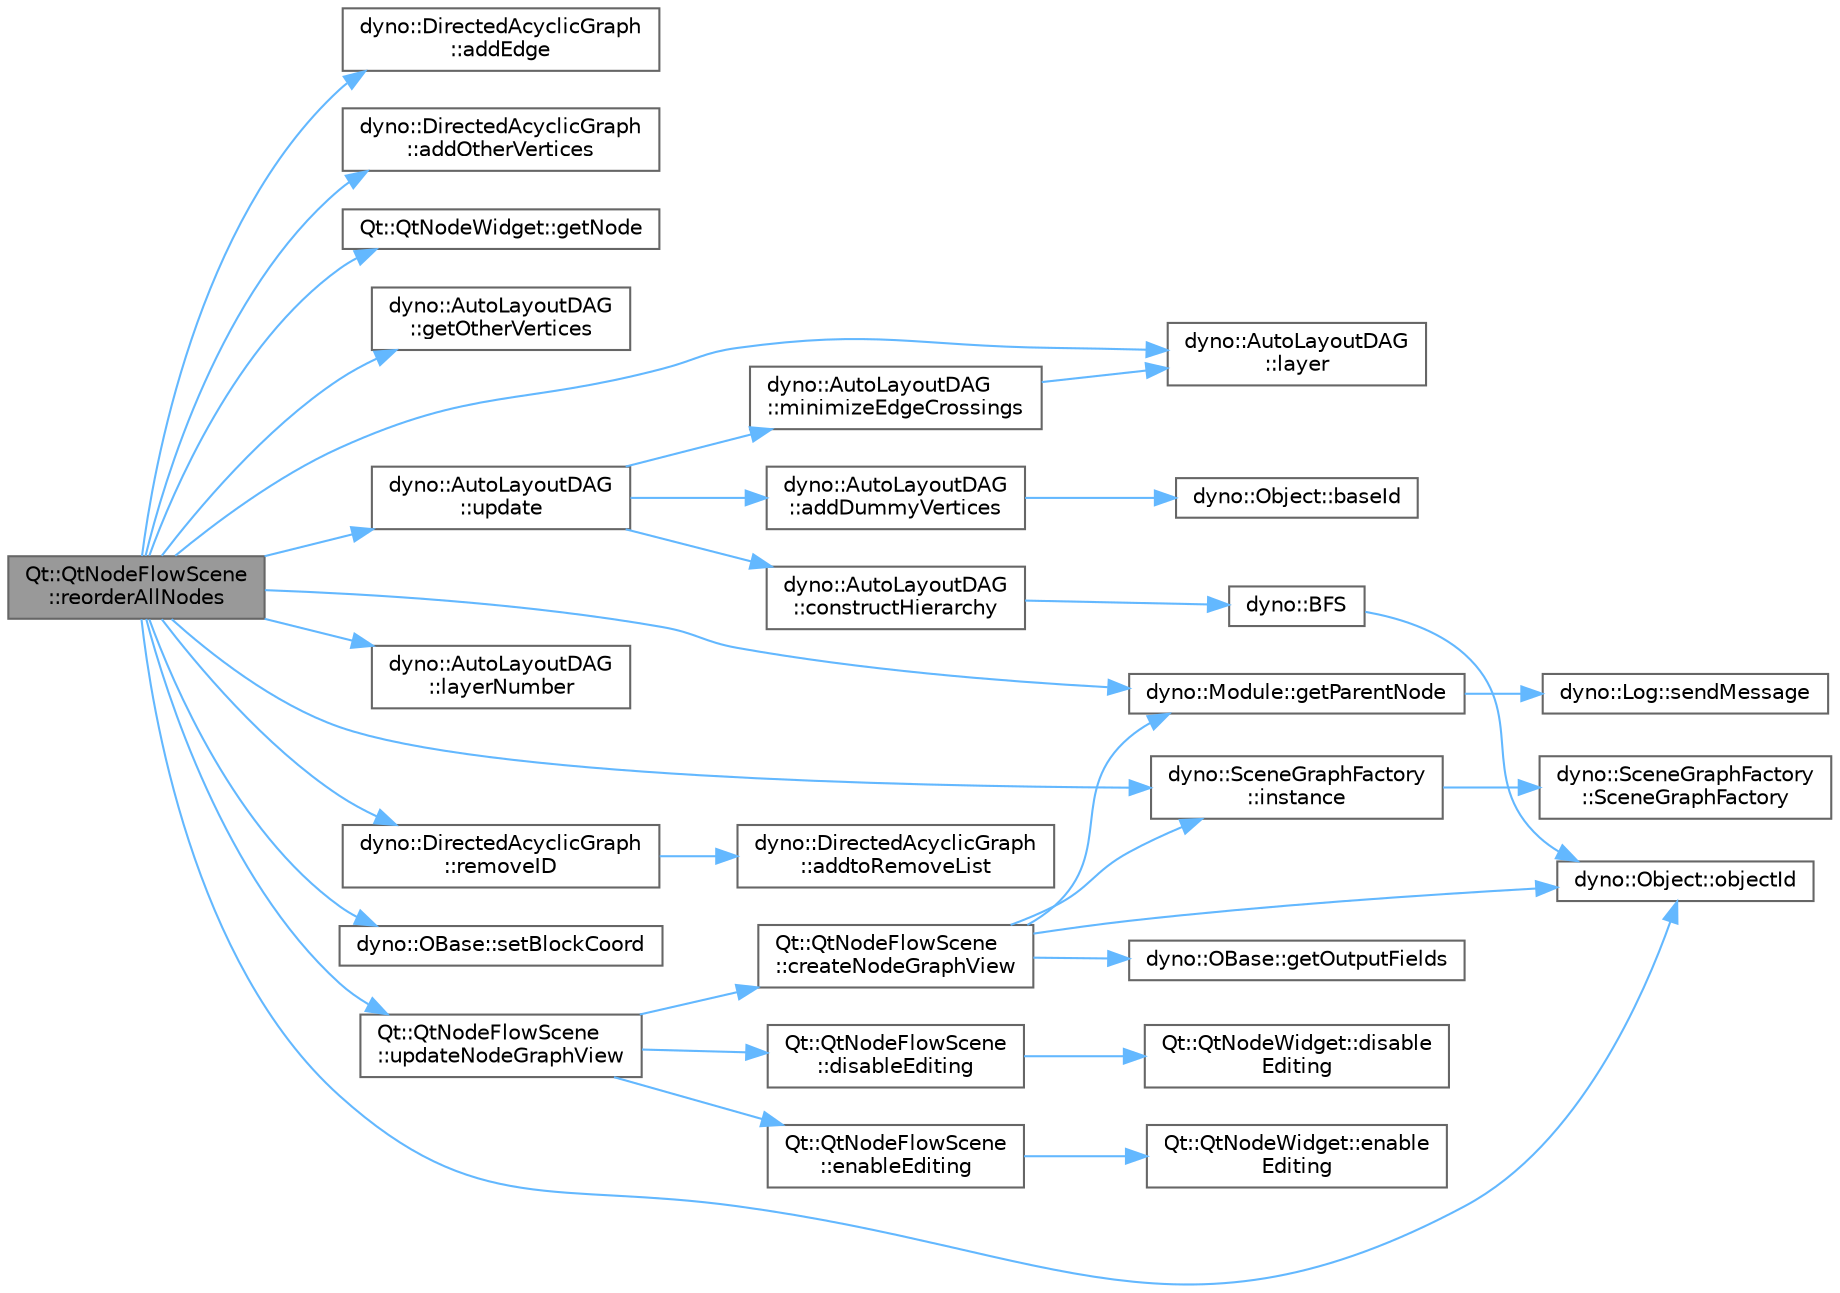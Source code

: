 digraph "Qt::QtNodeFlowScene::reorderAllNodes"
{
 // LATEX_PDF_SIZE
  bgcolor="transparent";
  edge [fontname=Helvetica,fontsize=10,labelfontname=Helvetica,labelfontsize=10];
  node [fontname=Helvetica,fontsize=10,shape=box,height=0.2,width=0.4];
  rankdir="LR";
  Node1 [id="Node000001",label="Qt::QtNodeFlowScene\l::reorderAllNodes",height=0.2,width=0.4,color="gray40", fillcolor="grey60", style="filled", fontcolor="black",tooltip=" "];
  Node1 -> Node2 [id="edge1_Node000001_Node000002",color="steelblue1",style="solid",tooltip=" "];
  Node2 [id="Node000002",label="dyno::DirectedAcyclicGraph\l::addEdge",height=0.2,width=0.4,color="grey40", fillcolor="white", style="filled",URL="$classdyno_1_1_directed_acyclic_graph.html#a4e9908833fad4fe38c120b09e55c4c21",tooltip=" "];
  Node1 -> Node3 [id="edge2_Node000001_Node000003",color="steelblue1",style="solid",tooltip=" "];
  Node3 [id="Node000003",label="dyno::DirectedAcyclicGraph\l::addOtherVertices",height=0.2,width=0.4,color="grey40", fillcolor="white", style="filled",URL="$classdyno_1_1_directed_acyclic_graph.html#af4be6fe9531843b1e20af769fb133496",tooltip=" "];
  Node1 -> Node4 [id="edge3_Node000001_Node000004",color="steelblue1",style="solid",tooltip=" "];
  Node4 [id="Node000004",label="Qt::QtNodeWidget::getNode",height=0.2,width=0.4,color="grey40", fillcolor="white", style="filled",URL="$class_qt_1_1_qt_node_widget.html#af1350f75e828fab6b9713c6ed0719406",tooltip=" "];
  Node1 -> Node5 [id="edge4_Node000001_Node000005",color="steelblue1",style="solid",tooltip=" "];
  Node5 [id="Node000005",label="dyno::AutoLayoutDAG\l::getOtherVertices",height=0.2,width=0.4,color="grey40", fillcolor="white", style="filled",URL="$classdyno_1_1_auto_layout_d_a_g.html#a559f733031f60797483bdb4d0f1d41a6",tooltip=" "];
  Node1 -> Node6 [id="edge5_Node000001_Node000006",color="steelblue1",style="solid",tooltip=" "];
  Node6 [id="Node000006",label="dyno::Module::getParentNode",height=0.2,width=0.4,color="grey40", fillcolor="white", style="filled",URL="$classdyno_1_1_module.html#a3e3dbcc0b37a89a0be80542fbcd85d2f",tooltip=" "];
  Node6 -> Node7 [id="edge6_Node000006_Node000007",color="steelblue1",style="solid",tooltip=" "];
  Node7 [id="Node000007",label="dyno::Log::sendMessage",height=0.2,width=0.4,color="grey40", fillcolor="white", style="filled",URL="$classdyno_1_1_log.html#ade134ff996b87eb30b5cab64bc73ad28",tooltip="Add a new message to log."];
  Node1 -> Node8 [id="edge7_Node000001_Node000008",color="steelblue1",style="solid",tooltip=" "];
  Node8 [id="Node000008",label="dyno::SceneGraphFactory\l::instance",height=0.2,width=0.4,color="grey40", fillcolor="white", style="filled",URL="$classdyno_1_1_scene_graph_factory.html#a734602c4eaa53d89bd0293015383677b",tooltip=" "];
  Node8 -> Node9 [id="edge8_Node000008_Node000009",color="steelblue1",style="solid",tooltip=" "];
  Node9 [id="Node000009",label="dyno::SceneGraphFactory\l::SceneGraphFactory",height=0.2,width=0.4,color="grey40", fillcolor="white", style="filled",URL="$classdyno_1_1_scene_graph_factory.html#a8903c0a4594870792c19db4302361bad",tooltip=" "];
  Node1 -> Node10 [id="edge9_Node000001_Node000010",color="steelblue1",style="solid",tooltip=" "];
  Node10 [id="Node000010",label="dyno::AutoLayoutDAG\l::layer",height=0.2,width=0.4,color="grey40", fillcolor="white", style="filled",URL="$classdyno_1_1_auto_layout_d_a_g.html#ad4b67a9399ee9a81fd99bb9c2891d81c",tooltip=" "];
  Node1 -> Node11 [id="edge10_Node000001_Node000011",color="steelblue1",style="solid",tooltip=" "];
  Node11 [id="Node000011",label="dyno::AutoLayoutDAG\l::layerNumber",height=0.2,width=0.4,color="grey40", fillcolor="white", style="filled",URL="$classdyno_1_1_auto_layout_d_a_g.html#a9f797817faeb0f26be778c6f39520b09",tooltip=" "];
  Node1 -> Node12 [id="edge11_Node000001_Node000012",color="steelblue1",style="solid",tooltip=" "];
  Node12 [id="Node000012",label="dyno::Object::objectId",height=0.2,width=0.4,color="grey40", fillcolor="white", style="filled",URL="$classdyno_1_1_object.html#a5105729f9f9faf65100b999d076418c8",tooltip=" "];
  Node1 -> Node13 [id="edge12_Node000001_Node000013",color="steelblue1",style="solid",tooltip=" "];
  Node13 [id="Node000013",label="dyno::DirectedAcyclicGraph\l::removeID",height=0.2,width=0.4,color="grey40", fillcolor="white", style="filled",URL="$classdyno_1_1_directed_acyclic_graph.html#a17bdd1096e57404ae16819d7f4606b9b",tooltip=" "];
  Node13 -> Node14 [id="edge13_Node000013_Node000014",color="steelblue1",style="solid",tooltip=" "];
  Node14 [id="Node000014",label="dyno::DirectedAcyclicGraph\l::addtoRemoveList",height=0.2,width=0.4,color="grey40", fillcolor="white", style="filled",URL="$classdyno_1_1_directed_acyclic_graph.html#a65ac117c163411c927295e50b93d0bd9",tooltip=" "];
  Node1 -> Node15 [id="edge14_Node000001_Node000015",color="steelblue1",style="solid",tooltip=" "];
  Node15 [id="Node000015",label="dyno::OBase::setBlockCoord",height=0.2,width=0.4,color="grey40", fillcolor="white", style="filled",URL="$classdyno_1_1_o_base.html#a65605cdaab13c46e9f1600711f16277c",tooltip=" "];
  Node1 -> Node16 [id="edge15_Node000001_Node000016",color="steelblue1",style="solid",tooltip=" "];
  Node16 [id="Node000016",label="dyno::AutoLayoutDAG\l::update",height=0.2,width=0.4,color="grey40", fillcolor="white", style="filled",URL="$classdyno_1_1_auto_layout_d_a_g.html#a144ea09d5017263863cd47c9559067bd",tooltip=" "];
  Node16 -> Node17 [id="edge16_Node000016_Node000017",color="steelblue1",style="solid",tooltip=" "];
  Node17 [id="Node000017",label="dyno::AutoLayoutDAG\l::addDummyVertices",height=0.2,width=0.4,color="grey40", fillcolor="white", style="filled",URL="$classdyno_1_1_auto_layout_d_a_g.html#a63fb5cb89703c21d19a262f2110147c9",tooltip=" "];
  Node17 -> Node18 [id="edge17_Node000017_Node000018",color="steelblue1",style="solid",tooltip=" "];
  Node18 [id="Node000018",label="dyno::Object::baseId",height=0.2,width=0.4,color="grey40", fillcolor="white", style="filled",URL="$classdyno_1_1_object.html#a1c74670edfee2018cfa434a0a6380ed5",tooltip="Base Id."];
  Node16 -> Node19 [id="edge18_Node000016_Node000019",color="steelblue1",style="solid",tooltip=" "];
  Node19 [id="Node000019",label="dyno::AutoLayoutDAG\l::constructHierarchy",height=0.2,width=0.4,color="grey40", fillcolor="white", style="filled",URL="$classdyno_1_1_auto_layout_d_a_g.html#abc41454a06023bf8ef05c2ab31622a4e",tooltip=" "];
  Node19 -> Node20 [id="edge19_Node000019_Node000020",color="steelblue1",style="solid",tooltip=" "];
  Node20 [id="Node000020",label="dyno::BFS",height=0.2,width=0.4,color="grey40", fillcolor="white", style="filled",URL="$namespacedyno.html#a2ba944d6c3df427460d95bdad547ba57",tooltip=" "];
  Node20 -> Node12 [id="edge20_Node000020_Node000012",color="steelblue1",style="solid",tooltip=" "];
  Node16 -> Node21 [id="edge21_Node000016_Node000021",color="steelblue1",style="solid",tooltip=" "];
  Node21 [id="Node000021",label="dyno::AutoLayoutDAG\l::minimizeEdgeCrossings",height=0.2,width=0.4,color="grey40", fillcolor="white", style="filled",URL="$classdyno_1_1_auto_layout_d_a_g.html#a413e854742dfe61dae7a0cc66ae5b402",tooltip=" "];
  Node21 -> Node10 [id="edge22_Node000021_Node000010",color="steelblue1",style="solid",tooltip=" "];
  Node1 -> Node22 [id="edge23_Node000001_Node000022",color="steelblue1",style="solid",tooltip=" "];
  Node22 [id="Node000022",label="Qt::QtNodeFlowScene\l::updateNodeGraphView",height=0.2,width=0.4,color="grey40", fillcolor="white", style="filled",URL="$class_qt_1_1_qt_node_flow_scene.html#a5724b716b70d0eda88128b6ad40b3e16",tooltip="Update the view only for the active scene graph, the data model will not be changed."];
  Node22 -> Node23 [id="edge24_Node000022_Node000023",color="steelblue1",style="solid",tooltip=" "];
  Node23 [id="Node000023",label="Qt::QtNodeFlowScene\l::createNodeGraphView",height=0.2,width=0.4,color="grey40", fillcolor="white", style="filled",URL="$class_qt_1_1_qt_node_flow_scene.html#a89206a4a64a463931313a1facf24da06",tooltip="create a QT-based view for the active scene graph."];
  Node23 -> Node24 [id="edge25_Node000023_Node000024",color="steelblue1",style="solid",tooltip=" "];
  Node24 [id="Node000024",label="dyno::OBase::getOutputFields",height=0.2,width=0.4,color="grey40", fillcolor="white", style="filled",URL="$classdyno_1_1_o_base.html#a3e429b5c73bc7ae8ef707cd40ac3a2e5",tooltip=" "];
  Node23 -> Node6 [id="edge26_Node000023_Node000006",color="steelblue1",style="solid",tooltip=" "];
  Node23 -> Node8 [id="edge27_Node000023_Node000008",color="steelblue1",style="solid",tooltip=" "];
  Node23 -> Node12 [id="edge28_Node000023_Node000012",color="steelblue1",style="solid",tooltip=" "];
  Node22 -> Node25 [id="edge29_Node000022_Node000025",color="steelblue1",style="solid",tooltip=" "];
  Node25 [id="Node000025",label="Qt::QtNodeFlowScene\l::disableEditing",height=0.2,width=0.4,color="grey40", fillcolor="white", style="filled",URL="$class_qt_1_1_qt_node_flow_scene.html#aa26f9a3ae86fe2565a7a50c5274d180c",tooltip=" "];
  Node25 -> Node26 [id="edge30_Node000025_Node000026",color="steelblue1",style="solid",tooltip=" "];
  Node26 [id="Node000026",label="Qt::QtNodeWidget::disable\lEditing",height=0.2,width=0.4,color="grey40", fillcolor="white", style="filled",URL="$class_qt_1_1_qt_node_widget.html#a8fad4628e22f202b96313524f996bc2d",tooltip="When disabled, the scenegraph can not be affected by the corresponding GUI."];
  Node22 -> Node27 [id="edge31_Node000022_Node000027",color="steelblue1",style="solid",tooltip=" "];
  Node27 [id="Node000027",label="Qt::QtNodeFlowScene\l::enableEditing",height=0.2,width=0.4,color="grey40", fillcolor="white", style="filled",URL="$class_qt_1_1_qt_node_flow_scene.html#af484b83f48a4bd4585e12ed65f088cea",tooltip=" "];
  Node27 -> Node28 [id="edge32_Node000027_Node000028",color="steelblue1",style="solid",tooltip=" "];
  Node28 [id="Node000028",label="Qt::QtNodeWidget::enable\lEditing",height=0.2,width=0.4,color="grey40", fillcolor="white", style="filled",URL="$class_qt_1_1_qt_node_widget.html#ad0bc6c8cc337b5e9038eb1e4202cedec",tooltip="When enabled, the scenegraph can be updated as long as the corresponding GUI is updated."];
}
